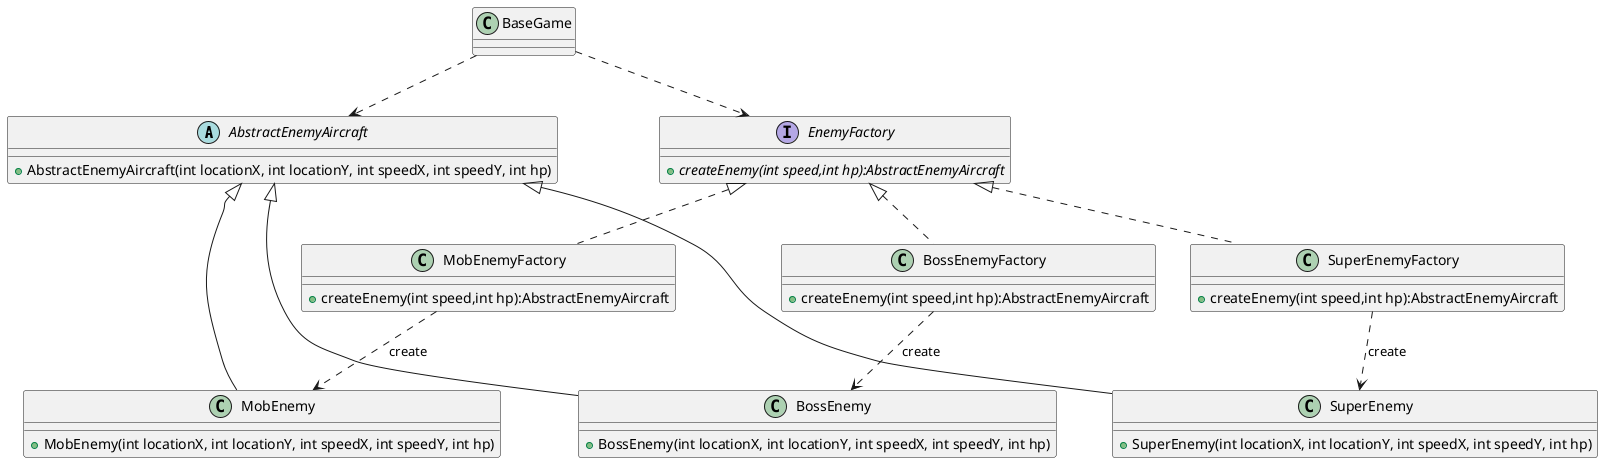 @startuml
'https://plantuml.com/sequence-diagram

abstract class AbstractEnemyAircraft {
    + AbstractEnemyAircraft(int locationX, int locationY, int speedX, int speedY, int hp)
}


class MobEnemy {
'普通敌机类
    + MobEnemy(int locationX, int locationY, int speedX, int speedY, int hp)
}

class SuperEnemy {
'精英敌机类
    + SuperEnemy(int locationX, int locationY, int speedX, int speedY, int hp)
}

class BossEnemy {
'boss敌机类
    + BossEnemy(int locationX, int locationY, int speedX, int speedY, int hp)
}



interface EnemyFactory{
    + {abstract} createEnemy(int speed,int hp):AbstractEnemyAircraft
}
class MobEnemyFactory {
    + createEnemy(int speed,int hp):AbstractEnemyAircraft
}
class SuperEnemyFactory {
    + createEnemy(int speed,int hp):AbstractEnemyAircraft
}
class BossEnemyFactory {
    + createEnemy(int speed,int hp):AbstractEnemyAircraft
}

EnemyFactory<|.. MobEnemyFactory
EnemyFactory<|.. SuperEnemyFactory
EnemyFactory<|.. BossEnemyFactory
AbstractEnemyAircraft <|-- MobEnemy
AbstractEnemyAircraft <|-- SuperEnemy
AbstractEnemyAircraft <|-- BossEnemy


MobEnemyFactory ..> MobEnemy:"«create»"
SuperEnemyFactory ..> SuperEnemy:"«create»"
BossEnemyFactory ..> BossEnemy:"«create»"
BaseGame ..> EnemyFactory
BaseGame ..> AbstractEnemyAircraft

@enduml
